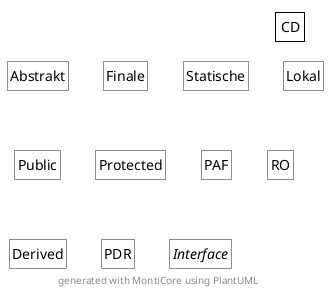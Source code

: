 @startuml
<style>
	classDiagram {
		class {
			BackgroundColor White
			RoundCorner 0
	  }
	  legend {
      BackgroundColor White
      RoundCorner 0
    }
</style>
hide circle
hide empty members
  skinparam classAttributeIconSize 0
legend top right
  CD
end legend
class Abstrakt
class Finale
class Statische
class Lokal
class Public
class Protected
class PAF
class RO
class Derived
class PDR
interface Interface
center footer generated with MontiCore using PlantUML
@enduml

